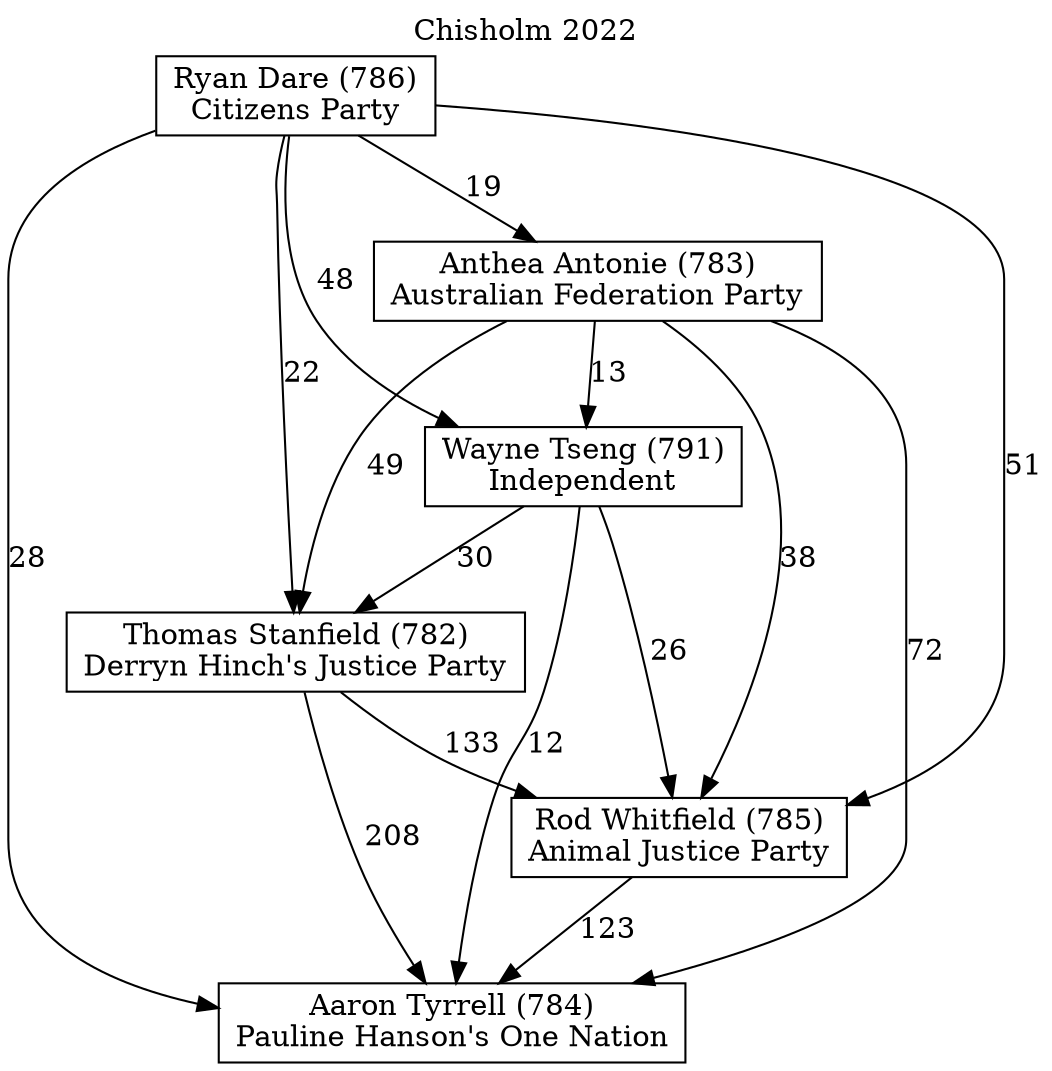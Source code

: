 // House preference flow
digraph "Aaron Tyrrell (784)_Chisholm_2022" {
	graph [label="Chisholm 2022" labelloc=t mclimit=10]
	node [shape=box]
	"Aaron Tyrrell (784)" [label="Aaron Tyrrell (784)
Pauline Hanson's One Nation"]
	"Rod Whitfield (785)" [label="Rod Whitfield (785)
Animal Justice Party"]
	"Thomas Stanfield (782)" [label="Thomas Stanfield (782)
Derryn Hinch's Justice Party"]
	"Wayne Tseng (791)" [label="Wayne Tseng (791)
Independent"]
	"Anthea Antonie (783)" [label="Anthea Antonie (783)
Australian Federation Party"]
	"Ryan Dare (786)" [label="Ryan Dare (786)
Citizens Party"]
	"Rod Whitfield (785)" -> "Aaron Tyrrell (784)" [label=123]
	"Thomas Stanfield (782)" -> "Rod Whitfield (785)" [label=133]
	"Wayne Tseng (791)" -> "Thomas Stanfield (782)" [label=30]
	"Anthea Antonie (783)" -> "Wayne Tseng (791)" [label=13]
	"Ryan Dare (786)" -> "Anthea Antonie (783)" [label=19]
	"Thomas Stanfield (782)" -> "Aaron Tyrrell (784)" [label=208]
	"Wayne Tseng (791)" -> "Aaron Tyrrell (784)" [label=12]
	"Anthea Antonie (783)" -> "Aaron Tyrrell (784)" [label=72]
	"Ryan Dare (786)" -> "Aaron Tyrrell (784)" [label=28]
	"Ryan Dare (786)" -> "Wayne Tseng (791)" [label=48]
	"Anthea Antonie (783)" -> "Thomas Stanfield (782)" [label=49]
	"Ryan Dare (786)" -> "Thomas Stanfield (782)" [label=22]
	"Wayne Tseng (791)" -> "Rod Whitfield (785)" [label=26]
	"Anthea Antonie (783)" -> "Rod Whitfield (785)" [label=38]
	"Ryan Dare (786)" -> "Rod Whitfield (785)" [label=51]
}
